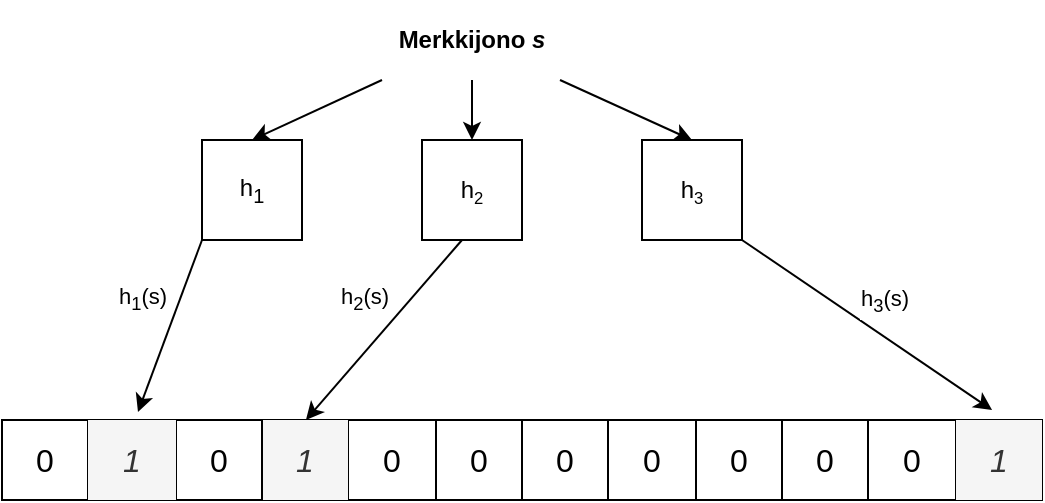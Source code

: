 <mxfile version="22.0.6" type="github">
  <diagram name="Sivu-1" id="s9g3bFqv5zFFsAAoJh_R">
    <mxGraphModel dx="2074" dy="1190" grid="1" gridSize="10" guides="1" tooltips="1" connect="1" arrows="1" fold="1" page="1" pageScale="1" pageWidth="827" pageHeight="1169" math="0" shadow="0">
      <root>
        <mxCell id="0" />
        <mxCell id="1" parent="0" />
        <mxCell id="Lf9wV4q25VDDhZbEtj5a-1" value="Merkkijono &lt;i&gt;s&lt;/i&gt;" style="text;html=1;strokeColor=none;fillColor=none;align=center;verticalAlign=middle;whiteSpace=wrap;rounded=0;fontStyle=1" vertex="1" parent="1">
          <mxGeometry x="350" width="90" height="40" as="geometry" />
        </mxCell>
        <mxCell id="Lf9wV4q25VDDhZbEtj5a-85" value="" style="shape=table;startSize=0;container=1;collapsible=0;childLayout=tableLayout;fontSize=16;" vertex="1" parent="1">
          <mxGeometry x="290" y="210" width="130" height="40" as="geometry" />
        </mxCell>
        <mxCell id="Lf9wV4q25VDDhZbEtj5a-86" value="" style="shape=tableRow;horizontal=0;startSize=0;swimlaneHead=0;swimlaneBody=0;strokeColor=inherit;top=0;left=0;bottom=0;right=0;collapsible=0;dropTarget=0;fillColor=none;points=[[0,0.5],[1,0.5]];portConstraint=eastwest;fontSize=16;" vertex="1" parent="Lf9wV4q25VDDhZbEtj5a-85">
          <mxGeometry width="130" height="40" as="geometry" />
        </mxCell>
        <mxCell id="Lf9wV4q25VDDhZbEtj5a-87" value="&lt;i&gt;1&lt;/i&gt;" style="shape=partialRectangle;html=1;whiteSpace=wrap;connectable=0;strokeColor=#666666;overflow=hidden;fillColor=#f5f5f5;top=0;left=0;bottom=0;right=0;pointerEvents=1;fontSize=16;fontColor=#333333;" vertex="1" parent="Lf9wV4q25VDDhZbEtj5a-86">
          <mxGeometry width="43" height="40" as="geometry">
            <mxRectangle width="43" height="40" as="alternateBounds" />
          </mxGeometry>
        </mxCell>
        <mxCell id="Lf9wV4q25VDDhZbEtj5a-88" value="0" style="shape=partialRectangle;html=1;whiteSpace=wrap;connectable=0;strokeColor=inherit;overflow=hidden;fillColor=none;top=0;left=0;bottom=0;right=0;pointerEvents=1;fontSize=16;" vertex="1" parent="Lf9wV4q25VDDhZbEtj5a-86">
          <mxGeometry x="43" width="44" height="40" as="geometry">
            <mxRectangle width="44" height="40" as="alternateBounds" />
          </mxGeometry>
        </mxCell>
        <mxCell id="Lf9wV4q25VDDhZbEtj5a-89" value="0" style="shape=partialRectangle;html=1;whiteSpace=wrap;connectable=0;strokeColor=inherit;overflow=hidden;fillColor=none;top=0;left=0;bottom=0;right=0;pointerEvents=1;fontSize=16;" vertex="1" parent="Lf9wV4q25VDDhZbEtj5a-86">
          <mxGeometry x="87" width="43" height="40" as="geometry">
            <mxRectangle width="43" height="40" as="alternateBounds" />
          </mxGeometry>
        </mxCell>
        <mxCell id="Lf9wV4q25VDDhZbEtj5a-90" value="" style="shape=table;startSize=0;container=1;collapsible=0;childLayout=tableLayout;fontSize=16;" vertex="1" parent="1">
          <mxGeometry x="160" y="210" width="130" height="40" as="geometry" />
        </mxCell>
        <mxCell id="Lf9wV4q25VDDhZbEtj5a-91" value="" style="shape=tableRow;horizontal=0;startSize=0;swimlaneHead=0;swimlaneBody=0;strokeColor=inherit;top=0;left=0;bottom=0;right=0;collapsible=0;dropTarget=0;fillColor=none;points=[[0,0.5],[1,0.5]];portConstraint=eastwest;fontSize=16;" vertex="1" parent="Lf9wV4q25VDDhZbEtj5a-90">
          <mxGeometry width="130" height="40" as="geometry" />
        </mxCell>
        <mxCell id="Lf9wV4q25VDDhZbEtj5a-92" value="0" style="shape=partialRectangle;html=1;whiteSpace=wrap;connectable=0;strokeColor=inherit;overflow=hidden;fillColor=none;top=0;left=0;bottom=0;right=0;pointerEvents=1;fontSize=16;" vertex="1" parent="Lf9wV4q25VDDhZbEtj5a-91">
          <mxGeometry width="43" height="40" as="geometry">
            <mxRectangle width="43" height="40" as="alternateBounds" />
          </mxGeometry>
        </mxCell>
        <mxCell id="Lf9wV4q25VDDhZbEtj5a-93" value="&lt;i&gt;1&lt;/i&gt;" style="shape=partialRectangle;html=1;whiteSpace=wrap;connectable=0;strokeColor=#666666;overflow=hidden;fillColor=#f5f5f5;top=0;left=0;bottom=0;right=0;pointerEvents=1;fontSize=16;fontColor=#333333;" vertex="1" parent="Lf9wV4q25VDDhZbEtj5a-91">
          <mxGeometry x="43" width="44" height="40" as="geometry">
            <mxRectangle width="44" height="40" as="alternateBounds" />
          </mxGeometry>
        </mxCell>
        <mxCell id="Lf9wV4q25VDDhZbEtj5a-94" value="0" style="shape=partialRectangle;html=1;whiteSpace=wrap;connectable=0;strokeColor=inherit;overflow=hidden;fillColor=none;top=0;left=0;bottom=0;right=0;pointerEvents=1;fontSize=16;" vertex="1" parent="Lf9wV4q25VDDhZbEtj5a-91">
          <mxGeometry x="87" width="43" height="40" as="geometry">
            <mxRectangle width="43" height="40" as="alternateBounds" />
          </mxGeometry>
        </mxCell>
        <mxCell id="Lf9wV4q25VDDhZbEtj5a-95" value="" style="shape=table;startSize=0;container=1;collapsible=0;childLayout=tableLayout;fontSize=16;" vertex="1" parent="1">
          <mxGeometry x="420" y="210" width="130" height="40" as="geometry" />
        </mxCell>
        <mxCell id="Lf9wV4q25VDDhZbEtj5a-96" value="" style="shape=tableRow;horizontal=0;startSize=0;swimlaneHead=0;swimlaneBody=0;strokeColor=inherit;top=0;left=0;bottom=0;right=0;collapsible=0;dropTarget=0;fillColor=none;points=[[0,0.5],[1,0.5]];portConstraint=eastwest;fontSize=16;" vertex="1" parent="Lf9wV4q25VDDhZbEtj5a-95">
          <mxGeometry width="130" height="40" as="geometry" />
        </mxCell>
        <mxCell id="Lf9wV4q25VDDhZbEtj5a-97" value="0&lt;br&gt;" style="shape=partialRectangle;html=1;whiteSpace=wrap;connectable=0;strokeColor=inherit;overflow=hidden;fillColor=none;top=0;left=0;bottom=0;right=0;pointerEvents=1;fontSize=16;" vertex="1" parent="Lf9wV4q25VDDhZbEtj5a-96">
          <mxGeometry width="43" height="40" as="geometry">
            <mxRectangle width="43" height="40" as="alternateBounds" />
          </mxGeometry>
        </mxCell>
        <mxCell id="Lf9wV4q25VDDhZbEtj5a-98" value="0" style="shape=partialRectangle;html=1;whiteSpace=wrap;connectable=0;strokeColor=inherit;overflow=hidden;fillColor=none;top=0;left=0;bottom=0;right=0;pointerEvents=1;fontSize=16;" vertex="1" parent="Lf9wV4q25VDDhZbEtj5a-96">
          <mxGeometry x="43" width="44" height="40" as="geometry">
            <mxRectangle width="44" height="40" as="alternateBounds" />
          </mxGeometry>
        </mxCell>
        <mxCell id="Lf9wV4q25VDDhZbEtj5a-99" value="0" style="shape=partialRectangle;html=1;whiteSpace=wrap;connectable=0;strokeColor=inherit;overflow=hidden;fillColor=none;top=0;left=0;bottom=0;right=0;pointerEvents=1;fontSize=16;" vertex="1" parent="Lf9wV4q25VDDhZbEtj5a-96">
          <mxGeometry x="87" width="43" height="40" as="geometry">
            <mxRectangle width="43" height="40" as="alternateBounds" />
          </mxGeometry>
        </mxCell>
        <mxCell id="Lf9wV4q25VDDhZbEtj5a-100" value="" style="shape=table;startSize=0;container=1;collapsible=0;childLayout=tableLayout;fontSize=16;" vertex="1" parent="1">
          <mxGeometry x="550" y="210" width="130" height="40" as="geometry" />
        </mxCell>
        <mxCell id="Lf9wV4q25VDDhZbEtj5a-101" value="" style="shape=tableRow;horizontal=0;startSize=0;swimlaneHead=0;swimlaneBody=0;strokeColor=inherit;top=0;left=0;bottom=0;right=0;collapsible=0;dropTarget=0;fillColor=none;points=[[0,0.5],[1,0.5]];portConstraint=eastwest;fontSize=16;" vertex="1" parent="Lf9wV4q25VDDhZbEtj5a-100">
          <mxGeometry width="130" height="40" as="geometry" />
        </mxCell>
        <mxCell id="Lf9wV4q25VDDhZbEtj5a-102" value="0" style="shape=partialRectangle;html=1;whiteSpace=wrap;connectable=0;strokeColor=inherit;overflow=hidden;fillColor=none;top=0;left=0;bottom=0;right=0;pointerEvents=1;fontSize=16;" vertex="1" parent="Lf9wV4q25VDDhZbEtj5a-101">
          <mxGeometry width="43" height="40" as="geometry">
            <mxRectangle width="43" height="40" as="alternateBounds" />
          </mxGeometry>
        </mxCell>
        <mxCell id="Lf9wV4q25VDDhZbEtj5a-103" value="0" style="shape=partialRectangle;html=1;whiteSpace=wrap;connectable=0;strokeColor=inherit;overflow=hidden;fillColor=none;top=0;left=0;bottom=0;right=0;pointerEvents=1;fontSize=16;" vertex="1" parent="Lf9wV4q25VDDhZbEtj5a-101">
          <mxGeometry x="43" width="44" height="40" as="geometry">
            <mxRectangle width="44" height="40" as="alternateBounds" />
          </mxGeometry>
        </mxCell>
        <mxCell id="Lf9wV4q25VDDhZbEtj5a-104" value="&lt;i&gt;1&lt;/i&gt;" style="shape=partialRectangle;html=1;whiteSpace=wrap;connectable=0;strokeColor=#666666;overflow=hidden;fillColor=#f5f5f5;top=0;left=0;bottom=0;right=0;pointerEvents=1;fontSize=16;fontColor=#333333;" vertex="1" parent="Lf9wV4q25VDDhZbEtj5a-101">
          <mxGeometry x="87" width="43" height="40" as="geometry">
            <mxRectangle width="43" height="40" as="alternateBounds" />
          </mxGeometry>
        </mxCell>
        <mxCell id="Lf9wV4q25VDDhZbEtj5a-106" value="h&lt;sub&gt;1&lt;/sub&gt;" style="whiteSpace=wrap;html=1;aspect=fixed;" vertex="1" parent="1">
          <mxGeometry x="260" y="70" width="50" height="50" as="geometry" />
        </mxCell>
        <mxCell id="Lf9wV4q25VDDhZbEtj5a-107" value="h&lt;span style=&quot;font-size: 10px;&quot;&gt;&lt;sub&gt;2&lt;/sub&gt;&lt;/span&gt;" style="whiteSpace=wrap;html=1;aspect=fixed;" vertex="1" parent="1">
          <mxGeometry x="370" y="70" width="50" height="50" as="geometry" />
        </mxCell>
        <mxCell id="Lf9wV4q25VDDhZbEtj5a-109" value="h&lt;span style=&quot;font-size: 10px;&quot;&gt;&lt;sub&gt;3&lt;/sub&gt;&lt;/span&gt;" style="whiteSpace=wrap;html=1;aspect=fixed;" vertex="1" parent="1">
          <mxGeometry x="480" y="70" width="50" height="50" as="geometry" />
        </mxCell>
        <mxCell id="Lf9wV4q25VDDhZbEtj5a-112" value="" style="endArrow=classic;html=1;rounded=0;entryX=0.5;entryY=0;entryDx=0;entryDy=0;exitX=0;exitY=1;exitDx=0;exitDy=0;" edge="1" parent="1" source="Lf9wV4q25VDDhZbEtj5a-1" target="Lf9wV4q25VDDhZbEtj5a-106">
          <mxGeometry width="50" height="50" relative="1" as="geometry">
            <mxPoint x="360" y="40" as="sourcePoint" />
            <mxPoint x="410" y="-10" as="targetPoint" />
          </mxGeometry>
        </mxCell>
        <mxCell id="Lf9wV4q25VDDhZbEtj5a-113" value="" style="endArrow=classic;html=1;rounded=0;entryX=0.5;entryY=0;entryDx=0;entryDy=0;exitX=0.5;exitY=1;exitDx=0;exitDy=0;" edge="1" parent="1" source="Lf9wV4q25VDDhZbEtj5a-1" target="Lf9wV4q25VDDhZbEtj5a-107">
          <mxGeometry width="50" height="50" relative="1" as="geometry">
            <mxPoint x="400" y="40" as="sourcePoint" />
            <mxPoint x="450" y="-10" as="targetPoint" />
          </mxGeometry>
        </mxCell>
        <mxCell id="Lf9wV4q25VDDhZbEtj5a-114" value="" style="endArrow=classic;html=1;rounded=0;entryX=0.5;entryY=0;entryDx=0;entryDy=0;" edge="1" parent="1" source="Lf9wV4q25VDDhZbEtj5a-1" target="Lf9wV4q25VDDhZbEtj5a-109">
          <mxGeometry width="50" height="50" relative="1" as="geometry">
            <mxPoint x="440" y="70" as="sourcePoint" />
            <mxPoint x="510.711" y="20" as="targetPoint" />
          </mxGeometry>
        </mxCell>
        <mxCell id="Lf9wV4q25VDDhZbEtj5a-115" value="" style="endArrow=classic;html=1;rounded=0;entryX=0.523;entryY=-0.1;entryDx=0;entryDy=0;entryPerimeter=0;" edge="1" parent="1" target="Lf9wV4q25VDDhZbEtj5a-91">
          <mxGeometry width="50" height="50" relative="1" as="geometry">
            <mxPoint x="260" y="120" as="sourcePoint" />
            <mxPoint x="310" y="70" as="targetPoint" />
          </mxGeometry>
        </mxCell>
        <mxCell id="Lf9wV4q25VDDhZbEtj5a-117" value="h&lt;sub&gt;1&lt;/sub&gt;(s)" style="edgeLabel;html=1;align=center;verticalAlign=middle;resizable=0;points=[];" vertex="1" connectable="0" parent="Lf9wV4q25VDDhZbEtj5a-115">
          <mxGeometry x="-0.14" y="3" relative="1" as="geometry">
            <mxPoint x="-19" y="-8" as="offset" />
          </mxGeometry>
        </mxCell>
        <mxCell id="Lf9wV4q25VDDhZbEtj5a-118" value="" style="endArrow=classic;html=1;rounded=0;entryX=0.169;entryY=0;entryDx=0;entryDy=0;entryPerimeter=0;" edge="1" parent="1" target="Lf9wV4q25VDDhZbEtj5a-86">
          <mxGeometry width="50" height="50" relative="1" as="geometry">
            <mxPoint x="390" y="120" as="sourcePoint" />
            <mxPoint x="440" y="70" as="targetPoint" />
          </mxGeometry>
        </mxCell>
        <mxCell id="Lf9wV4q25VDDhZbEtj5a-119" value="h&lt;sub&gt;2&lt;/sub&gt;(s)" style="edgeLabel;html=1;align=center;verticalAlign=middle;resizable=0;points=[];" vertex="1" connectable="0" parent="Lf9wV4q25VDDhZbEtj5a-118">
          <mxGeometry x="-0.168" y="-1" relative="1" as="geometry">
            <mxPoint x="-16" y="-7" as="offset" />
          </mxGeometry>
        </mxCell>
        <mxCell id="Lf9wV4q25VDDhZbEtj5a-120" value="" style="endArrow=classic;html=1;rounded=0;entryX=0.808;entryY=-0.125;entryDx=0;entryDy=0;entryPerimeter=0;" edge="1" parent="1" target="Lf9wV4q25VDDhZbEtj5a-101">
          <mxGeometry width="50" height="50" relative="1" as="geometry">
            <mxPoint x="530" y="120" as="sourcePoint" />
            <mxPoint x="580" y="70" as="targetPoint" />
          </mxGeometry>
        </mxCell>
        <mxCell id="Lf9wV4q25VDDhZbEtj5a-121" value="h&lt;sub&gt;3&lt;/sub&gt;(s)" style="edgeLabel;html=1;align=center;verticalAlign=middle;resizable=0;points=[];" vertex="1" connectable="0" parent="Lf9wV4q25VDDhZbEtj5a-120">
          <mxGeometry x="-0.028" relative="1" as="geometry">
            <mxPoint x="10" y="-11" as="offset" />
          </mxGeometry>
        </mxCell>
      </root>
    </mxGraphModel>
  </diagram>
</mxfile>
